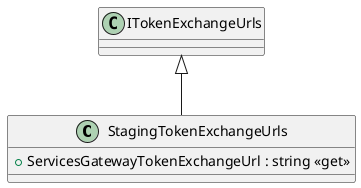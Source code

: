 @startuml
class StagingTokenExchangeUrls {
    + ServicesGatewayTokenExchangeUrl : string <<get>>
}
ITokenExchangeUrls <|-- StagingTokenExchangeUrls
@enduml
